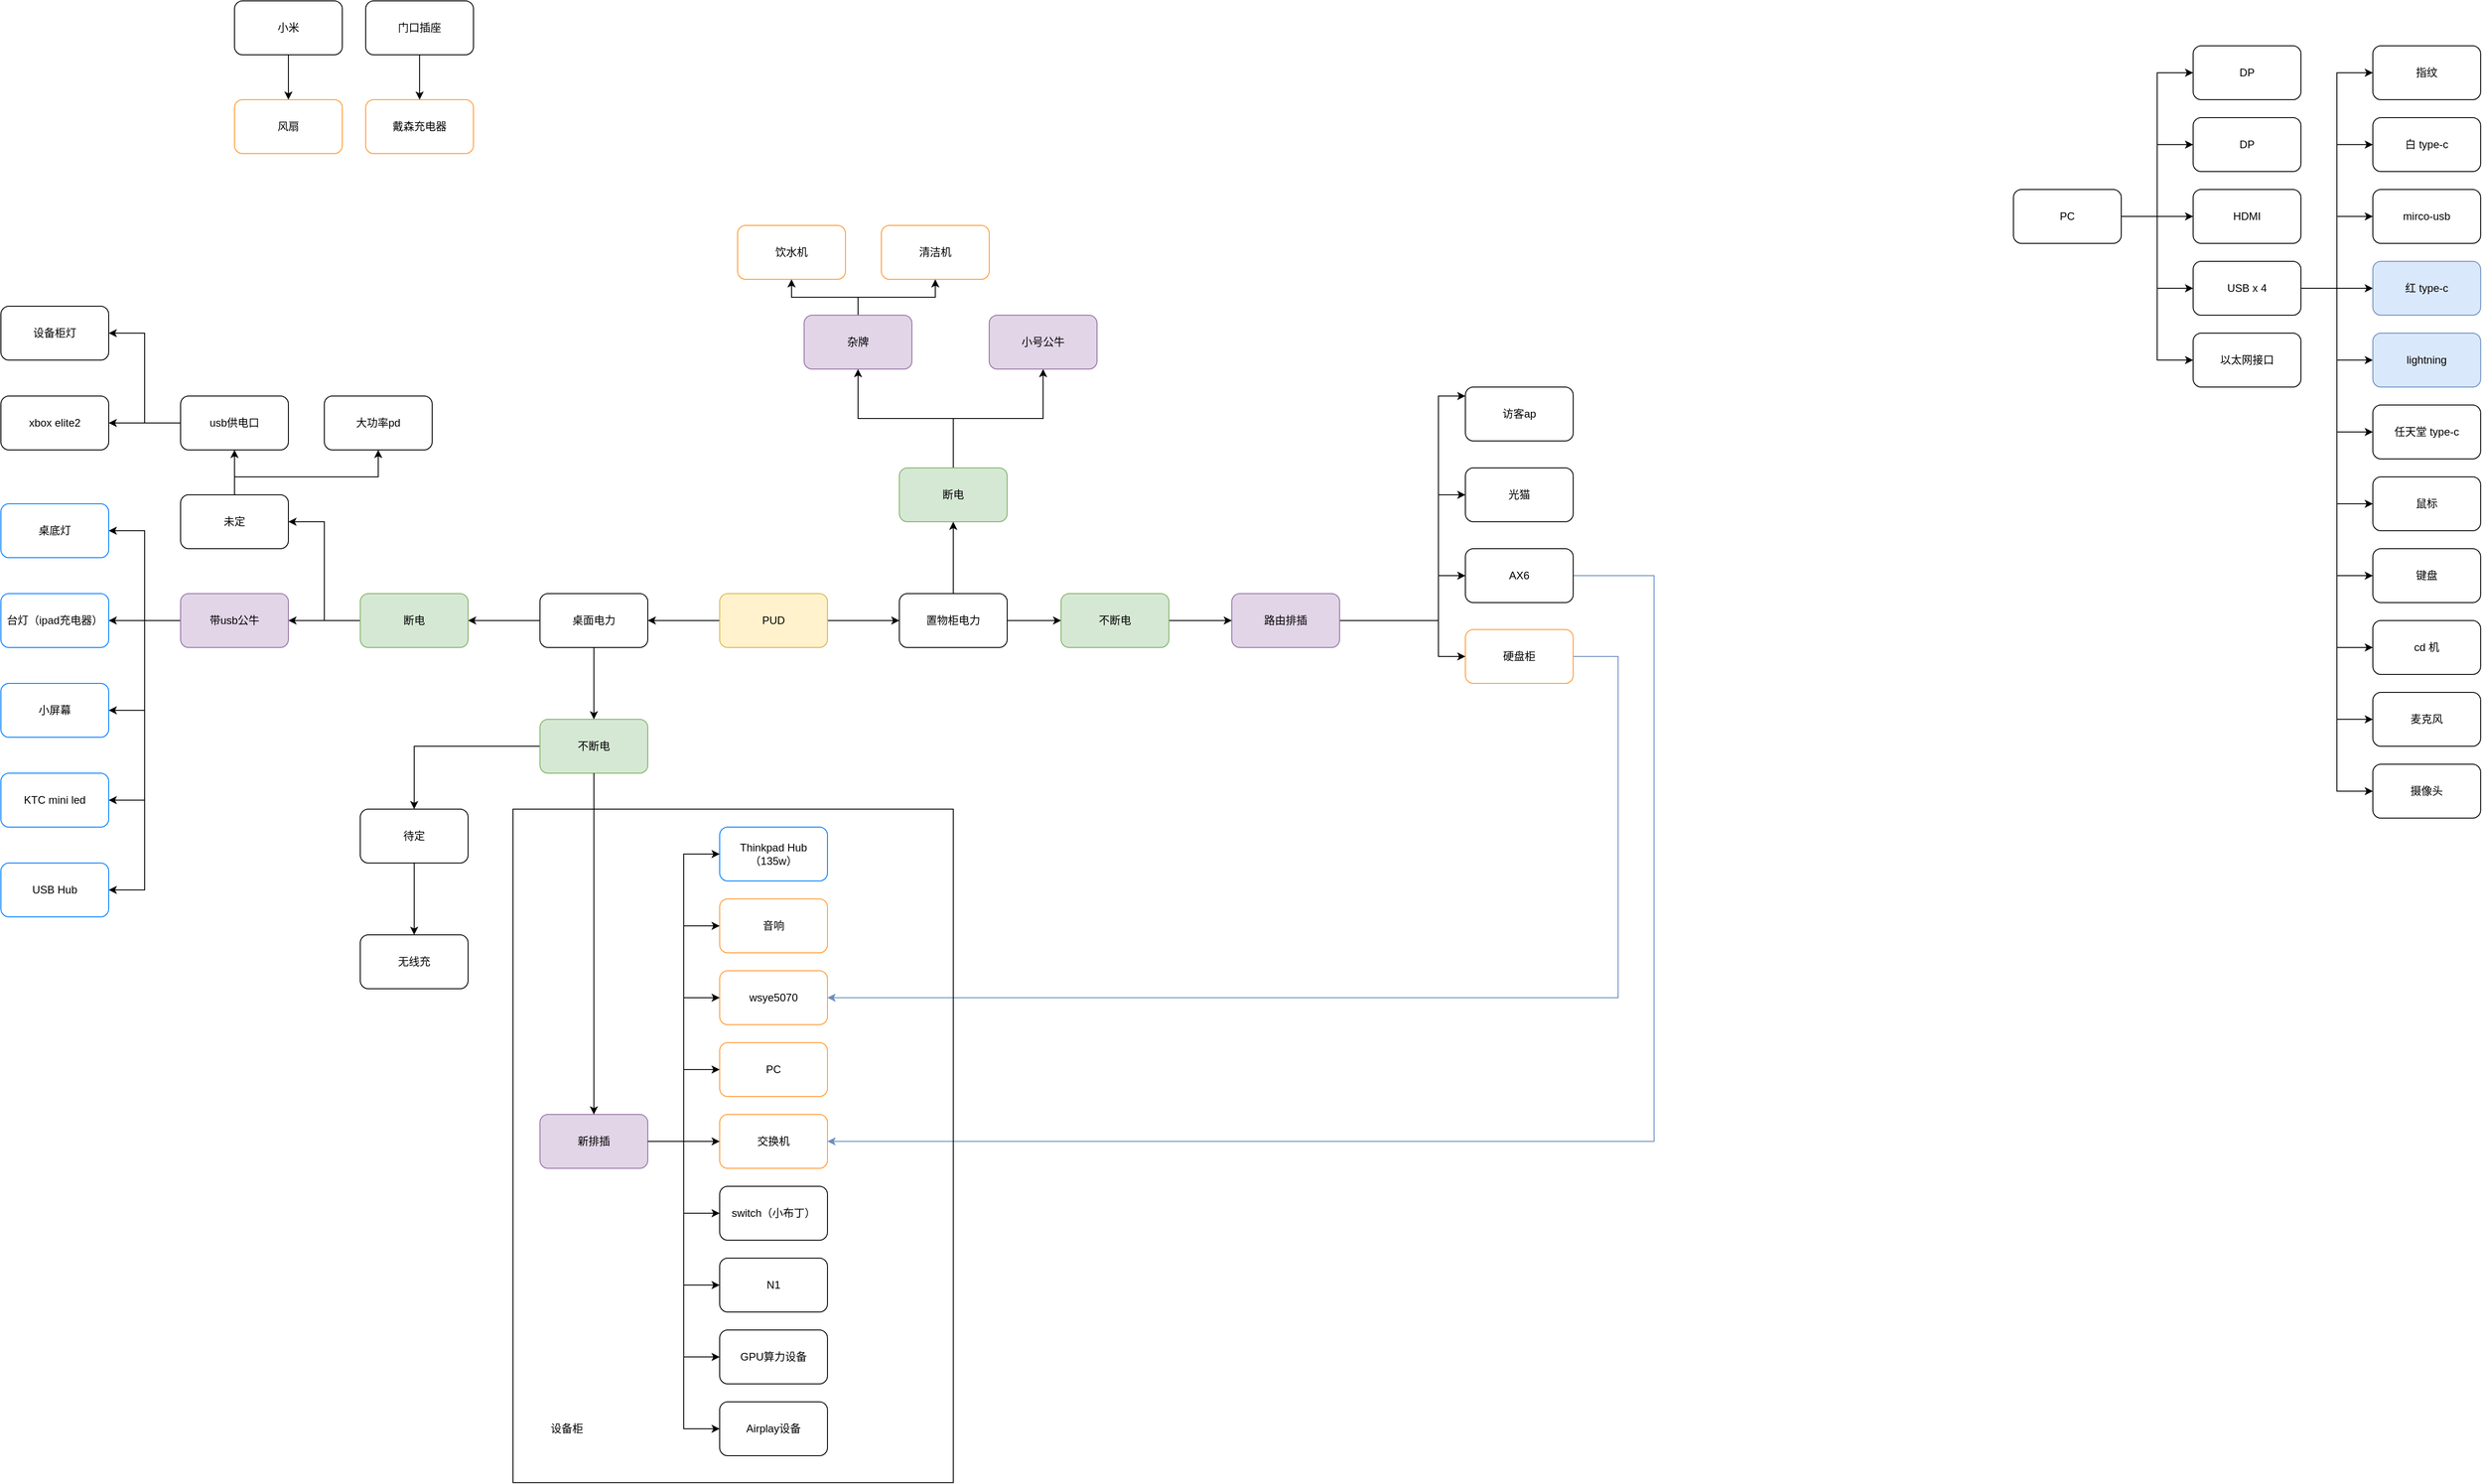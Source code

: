 <mxfile version="23.1.0" type="github">
  <diagram id="V__X8e-ZMnkZyYqIvxA_" name="第 1 页">
    <mxGraphModel dx="2723" dy="1402" grid="1" gridSize="10" guides="1" tooltips="1" connect="1" arrows="1" fold="1" page="1" pageScale="1" pageWidth="827" pageHeight="1169" math="0" shadow="0">
      <root>
        <mxCell id="0" />
        <mxCell id="1" parent="0" />
        <mxCell id="-g2-h8CjWS85-cmmGlt7-77" style="edgeStyle=orthogonalEdgeStyle;rounded=0;orthogonalLoop=1;jettySize=auto;html=1;" edge="1" parent="1" source="GsMayDk0nDa4LUjeAOZ0-1" target="GsMayDk0nDa4LUjeAOZ0-11">
          <mxGeometry relative="1" as="geometry" />
        </mxCell>
        <mxCell id="-g2-h8CjWS85-cmmGlt7-79" style="edgeStyle=orthogonalEdgeStyle;rounded=0;orthogonalLoop=1;jettySize=auto;html=1;" edge="1" parent="1" source="GsMayDk0nDa4LUjeAOZ0-1" target="yzbpx14aAJEQ57A10Xds-4">
          <mxGeometry relative="1" as="geometry" />
        </mxCell>
        <mxCell id="GsMayDk0nDa4LUjeAOZ0-1" value="断电" style="rounded=1;whiteSpace=wrap;html=1;fillColor=#d5e8d4;strokeColor=#82b366;" parent="1" vertex="1">
          <mxGeometry x="520" y="540" width="120" height="60" as="geometry" />
        </mxCell>
        <mxCell id="-g2-h8CjWS85-cmmGlt7-53" style="edgeStyle=orthogonalEdgeStyle;rounded=0;orthogonalLoop=1;jettySize=auto;html=1;" edge="1" parent="1" source="GsMayDk0nDa4LUjeAOZ0-9" target="Jr9y1pZiiyUqSEXO3oHp-5">
          <mxGeometry relative="1" as="geometry">
            <Array as="points">
              <mxPoint x="-320" y="710" />
              <mxPoint x="-320" y="610" />
            </Array>
          </mxGeometry>
        </mxCell>
        <mxCell id="-g2-h8CjWS85-cmmGlt7-54" style="edgeStyle=orthogonalEdgeStyle;rounded=0;orthogonalLoop=1;jettySize=auto;html=1;" edge="1" parent="1" source="GsMayDk0nDa4LUjeAOZ0-9" target="GsMayDk0nDa4LUjeAOZ0-53">
          <mxGeometry relative="1" as="geometry" />
        </mxCell>
        <mxCell id="-g2-h8CjWS85-cmmGlt7-56" style="edgeStyle=orthogonalEdgeStyle;rounded=0;orthogonalLoop=1;jettySize=auto;html=1;" edge="1" parent="1" source="GsMayDk0nDa4LUjeAOZ0-9" target="GsMayDk0nDa4LUjeAOZ0-15">
          <mxGeometry relative="1" as="geometry">
            <Array as="points">
              <mxPoint x="-320" y="710" />
              <mxPoint x="-320" y="810" />
            </Array>
          </mxGeometry>
        </mxCell>
        <mxCell id="-g2-h8CjWS85-cmmGlt7-57" style="edgeStyle=orthogonalEdgeStyle;rounded=0;orthogonalLoop=1;jettySize=auto;html=1;" edge="1" parent="1" source="GsMayDk0nDa4LUjeAOZ0-9" target="gy6kIXA5xTHW6ZrrGZsn-22">
          <mxGeometry relative="1" as="geometry">
            <Array as="points">
              <mxPoint x="-320" y="710" />
              <mxPoint x="-320" y="910" />
            </Array>
          </mxGeometry>
        </mxCell>
        <mxCell id="-g2-h8CjWS85-cmmGlt7-58" style="edgeStyle=orthogonalEdgeStyle;rounded=0;orthogonalLoop=1;jettySize=auto;html=1;" edge="1" parent="1" source="GsMayDk0nDa4LUjeAOZ0-9" target="GsMayDk0nDa4LUjeAOZ0-32">
          <mxGeometry relative="1" as="geometry">
            <Array as="points">
              <mxPoint x="-320" y="710" />
              <mxPoint x="-320" y="1010" />
            </Array>
          </mxGeometry>
        </mxCell>
        <mxCell id="GsMayDk0nDa4LUjeAOZ0-9" value="带usb公牛" style="whiteSpace=wrap;html=1;rounded=1;fillColor=#e1d5e7;strokeColor=#9673a6;" parent="1" vertex="1">
          <mxGeometry x="-280" y="680" width="120" height="60" as="geometry" />
        </mxCell>
        <mxCell id="-g2-h8CjWS85-cmmGlt7-81" style="edgeStyle=orthogonalEdgeStyle;rounded=0;orthogonalLoop=1;jettySize=auto;html=1;" edge="1" parent="1" source="GsMayDk0nDa4LUjeAOZ0-11" target="GsMayDk0nDa4LUjeAOZ0-20">
          <mxGeometry relative="1" as="geometry" />
        </mxCell>
        <mxCell id="-g2-h8CjWS85-cmmGlt7-82" style="edgeStyle=orthogonalEdgeStyle;rounded=0;orthogonalLoop=1;jettySize=auto;html=1;" edge="1" parent="1" source="GsMayDk0nDa4LUjeAOZ0-11" target="GsMayDk0nDa4LUjeAOZ0-49">
          <mxGeometry relative="1" as="geometry" />
        </mxCell>
        <mxCell id="GsMayDk0nDa4LUjeAOZ0-11" value="杂牌" style="whiteSpace=wrap;html=1;rounded=1;fillColor=#e1d5e7;strokeColor=#9673a6;" parent="1" vertex="1">
          <mxGeometry x="414" y="370" width="120" height="60" as="geometry" />
        </mxCell>
        <mxCell id="gy6kIXA5xTHW6ZrrGZsn-1" style="edgeStyle=orthogonalEdgeStyle;rounded=0;orthogonalLoop=1;jettySize=auto;html=1;entryX=0.5;entryY=0;entryDx=0;entryDy=0;" parent="1" source="GsMayDk0nDa4LUjeAOZ0-13" target="GsMayDk0nDa4LUjeAOZ0-45" edge="1">
          <mxGeometry relative="1" as="geometry" />
        </mxCell>
        <mxCell id="GsMayDk0nDa4LUjeAOZ0-13" value="小米" style="whiteSpace=wrap;html=1;rounded=1;" parent="1" vertex="1">
          <mxGeometry x="-220" y="20" width="120" height="60" as="geometry" />
        </mxCell>
        <mxCell id="GsMayDk0nDa4LUjeAOZ0-15" value="小屏幕" style="whiteSpace=wrap;html=1;rounded=1;strokeColor=#007FFF;" parent="1" vertex="1">
          <mxGeometry x="-480" y="780" width="120" height="60" as="geometry" />
        </mxCell>
        <mxCell id="GsMayDk0nDa4LUjeAOZ0-32" value="USB&amp;nbsp;Hub" style="whiteSpace=wrap;html=1;rounded=1;strokeColor=#007FFF;" parent="1" vertex="1">
          <mxGeometry x="-480" y="980" width="120" height="60" as="geometry" />
        </mxCell>
        <mxCell id="-g2-h8CjWS85-cmmGlt7-32" style="edgeStyle=orthogonalEdgeStyle;rounded=0;orthogonalLoop=1;jettySize=auto;html=1;fillColor=#dae8fc;strokeColor=#6c8ebf;" edge="1" parent="1" source="GsMayDk0nDa4LUjeAOZ0-37" target="saun846QMrdfV_qcI3-O-2">
          <mxGeometry relative="1" as="geometry">
            <Array as="points">
              <mxPoint x="1320" y="750" />
              <mxPoint x="1320" y="1130" />
            </Array>
          </mxGeometry>
        </mxCell>
        <mxCell id="GsMayDk0nDa4LUjeAOZ0-37" value="硬盘柜" style="whiteSpace=wrap;html=1;rounded=1;strokeColor=#FF9933;" parent="1" vertex="1">
          <mxGeometry x="1150" y="720" width="120" height="60" as="geometry" />
        </mxCell>
        <mxCell id="GsMayDk0nDa4LUjeAOZ0-45" value="风扇" style="whiteSpace=wrap;html=1;rounded=1;strokeColor=#FF9933;" parent="1" vertex="1">
          <mxGeometry x="-220" y="130" width="120" height="60" as="geometry" />
        </mxCell>
        <mxCell id="GsMayDk0nDa4LUjeAOZ0-49" value="清洁机" style="whiteSpace=wrap;html=1;rounded=1;strokeColor=#FF9933;" parent="1" vertex="1">
          <mxGeometry x="500" y="270" width="120" height="60" as="geometry" />
        </mxCell>
        <mxCell id="GsMayDk0nDa4LUjeAOZ0-51" value="戴森充电器" style="whiteSpace=wrap;html=1;rounded=1;strokeColor=#FF9933;" parent="1" vertex="1">
          <mxGeometry x="-74" y="130" width="120" height="60" as="geometry" />
        </mxCell>
        <mxCell id="GsMayDk0nDa4LUjeAOZ0-53" value="台灯（ipad充电器）" style="whiteSpace=wrap;html=1;rounded=1;strokeColor=#007FFF;" parent="1" vertex="1">
          <mxGeometry x="-480" y="680" width="120" height="60" as="geometry" />
        </mxCell>
        <mxCell id="Jr9y1pZiiyUqSEXO3oHp-11" value="" style="edgeStyle=orthogonalEdgeStyle;rounded=0;orthogonalLoop=1;jettySize=auto;html=1;fontSize=12;" parent="1" source="Jr9y1pZiiyUqSEXO3oHp-3" target="Jr9y1pZiiyUqSEXO3oHp-10" edge="1">
          <mxGeometry relative="1" as="geometry">
            <mxPoint x="1920" y="190" as="sourcePoint" />
            <Array as="points">
              <mxPoint x="1920" y="260" />
              <mxPoint x="1920" y="100" />
            </Array>
          </mxGeometry>
        </mxCell>
        <mxCell id="Jr9y1pZiiyUqSEXO3oHp-16" value="" style="edgeStyle=orthogonalEdgeStyle;rounded=0;orthogonalLoop=1;jettySize=auto;html=1;fontSize=12;" parent="1" source="Jr9y1pZiiyUqSEXO3oHp-3" target="Jr9y1pZiiyUqSEXO3oHp-15" edge="1">
          <mxGeometry relative="1" as="geometry">
            <Array as="points">
              <mxPoint x="1920" y="260" />
              <mxPoint x="1920" y="180" />
            </Array>
          </mxGeometry>
        </mxCell>
        <mxCell id="Jr9y1pZiiyUqSEXO3oHp-18" value="" style="edgeStyle=orthogonalEdgeStyle;rounded=0;orthogonalLoop=1;jettySize=auto;html=1;fontSize=12;" parent="1" source="Jr9y1pZiiyUqSEXO3oHp-3" target="Jr9y1pZiiyUqSEXO3oHp-17" edge="1">
          <mxGeometry relative="1" as="geometry">
            <Array as="points">
              <mxPoint x="1890" y="260" />
              <mxPoint x="1890" y="260" />
            </Array>
          </mxGeometry>
        </mxCell>
        <mxCell id="Jr9y1pZiiyUqSEXO3oHp-20" value="" style="edgeStyle=orthogonalEdgeStyle;rounded=0;orthogonalLoop=1;jettySize=auto;html=1;fontSize=12;" parent="1" source="Jr9y1pZiiyUqSEXO3oHp-3" target="Jr9y1pZiiyUqSEXO3oHp-19" edge="1">
          <mxGeometry relative="1" as="geometry">
            <Array as="points">
              <mxPoint x="1920" y="260" />
              <mxPoint x="1920" y="340" />
            </Array>
          </mxGeometry>
        </mxCell>
        <mxCell id="Jr9y1pZiiyUqSEXO3oHp-22" value="" style="edgeStyle=orthogonalEdgeStyle;rounded=0;orthogonalLoop=1;jettySize=auto;html=1;fontSize=12;" parent="1" source="Jr9y1pZiiyUqSEXO3oHp-3" target="Jr9y1pZiiyUqSEXO3oHp-21" edge="1">
          <mxGeometry relative="1" as="geometry">
            <Array as="points">
              <mxPoint x="1920" y="260" />
              <mxPoint x="1920" y="420" />
            </Array>
          </mxGeometry>
        </mxCell>
        <mxCell id="Jr9y1pZiiyUqSEXO3oHp-3" value="PC" style="rounded=1;whiteSpace=wrap;html=1;fontSize=12;fillColor=default;" parent="1" vertex="1">
          <mxGeometry x="1760" y="230" width="120" height="60" as="geometry" />
        </mxCell>
        <mxCell id="Jr9y1pZiiyUqSEXO3oHp-5" value="桌底灯" style="rounded=1;whiteSpace=wrap;html=1;fontSize=12;fillColor=default;strokeColor=#007FFF;" parent="1" vertex="1">
          <mxGeometry x="-480" y="580" width="120" height="60" as="geometry" />
        </mxCell>
        <mxCell id="Jr9y1pZiiyUqSEXO3oHp-10" value="DP" style="whiteSpace=wrap;html=1;rounded=1;" parent="1" vertex="1">
          <mxGeometry x="1960" y="70" width="120" height="60" as="geometry" />
        </mxCell>
        <mxCell id="Jr9y1pZiiyUqSEXO3oHp-15" value="DP" style="whiteSpace=wrap;html=1;rounded=1;" parent="1" vertex="1">
          <mxGeometry x="1960" y="150" width="120" height="60" as="geometry" />
        </mxCell>
        <mxCell id="Jr9y1pZiiyUqSEXO3oHp-17" value="HDMI" style="whiteSpace=wrap;html=1;rounded=1;" parent="1" vertex="1">
          <mxGeometry x="1960" y="230" width="120" height="60" as="geometry" />
        </mxCell>
        <mxCell id="Jr9y1pZiiyUqSEXO3oHp-24" value="" style="edgeStyle=orthogonalEdgeStyle;rounded=0;orthogonalLoop=1;jettySize=auto;html=1;fontSize=12;" parent="1" source="Jr9y1pZiiyUqSEXO3oHp-19" target="Jr9y1pZiiyUqSEXO3oHp-23" edge="1">
          <mxGeometry relative="1" as="geometry" />
        </mxCell>
        <mxCell id="Jr9y1pZiiyUqSEXO3oHp-26" value="" style="edgeStyle=orthogonalEdgeStyle;rounded=0;orthogonalLoop=1;jettySize=auto;html=1;fontSize=12;" parent="1" source="Jr9y1pZiiyUqSEXO3oHp-19" target="Jr9y1pZiiyUqSEXO3oHp-25" edge="1">
          <mxGeometry relative="1" as="geometry">
            <Array as="points">
              <mxPoint x="2120" y="340" />
              <mxPoint x="2120" y="500" />
            </Array>
          </mxGeometry>
        </mxCell>
        <mxCell id="Jr9y1pZiiyUqSEXO3oHp-28" value="" style="edgeStyle=orthogonalEdgeStyle;rounded=0;orthogonalLoop=1;jettySize=auto;html=1;fontSize=12;" parent="1" source="Jr9y1pZiiyUqSEXO3oHp-19" target="Jr9y1pZiiyUqSEXO3oHp-27" edge="1">
          <mxGeometry relative="1" as="geometry">
            <Array as="points">
              <mxPoint x="2120" y="340" />
              <mxPoint x="2120" y="260" />
            </Array>
          </mxGeometry>
        </mxCell>
        <mxCell id="Jr9y1pZiiyUqSEXO3oHp-30" value="" style="edgeStyle=orthogonalEdgeStyle;rounded=0;orthogonalLoop=1;jettySize=auto;html=1;fontSize=12;" parent="1" source="Jr9y1pZiiyUqSEXO3oHp-19" target="Jr9y1pZiiyUqSEXO3oHp-29" edge="1">
          <mxGeometry relative="1" as="geometry">
            <Array as="points">
              <mxPoint x="2120" y="340" />
              <mxPoint x="2120" y="180" />
            </Array>
          </mxGeometry>
        </mxCell>
        <mxCell id="Jr9y1pZiiyUqSEXO3oHp-32" value="" style="edgeStyle=orthogonalEdgeStyle;rounded=0;orthogonalLoop=1;jettySize=auto;html=1;fontSize=12;" parent="1" source="Jr9y1pZiiyUqSEXO3oHp-19" target="Jr9y1pZiiyUqSEXO3oHp-31" edge="1">
          <mxGeometry relative="1" as="geometry">
            <Array as="points">
              <mxPoint x="2120" y="340" />
              <mxPoint x="2120" y="100" />
            </Array>
          </mxGeometry>
        </mxCell>
        <mxCell id="Jr9y1pZiiyUqSEXO3oHp-34" value="" style="edgeStyle=orthogonalEdgeStyle;rounded=0;orthogonalLoop=1;jettySize=auto;html=1;fontSize=12;" parent="1" source="Jr9y1pZiiyUqSEXO3oHp-19" target="Jr9y1pZiiyUqSEXO3oHp-33" edge="1">
          <mxGeometry relative="1" as="geometry">
            <Array as="points">
              <mxPoint x="2120" y="340" />
              <mxPoint x="2120" y="580" />
            </Array>
          </mxGeometry>
        </mxCell>
        <mxCell id="Jr9y1pZiiyUqSEXO3oHp-36" value="" style="edgeStyle=orthogonalEdgeStyle;rounded=0;orthogonalLoop=1;jettySize=auto;html=1;fontSize=12;" parent="1" source="Jr9y1pZiiyUqSEXO3oHp-19" target="Jr9y1pZiiyUqSEXO3oHp-35" edge="1">
          <mxGeometry relative="1" as="geometry">
            <Array as="points">
              <mxPoint x="2120" y="340" />
              <mxPoint x="2120" y="660" />
            </Array>
          </mxGeometry>
        </mxCell>
        <mxCell id="Jr9y1pZiiyUqSEXO3oHp-38" value="" style="edgeStyle=orthogonalEdgeStyle;rounded=0;orthogonalLoop=1;jettySize=auto;html=1;fontSize=12;" parent="1" source="Jr9y1pZiiyUqSEXO3oHp-19" target="Jr9y1pZiiyUqSEXO3oHp-37" edge="1">
          <mxGeometry relative="1" as="geometry">
            <Array as="points">
              <mxPoint x="2120" y="340" />
              <mxPoint x="2120" y="740" />
            </Array>
          </mxGeometry>
        </mxCell>
        <mxCell id="Jr9y1pZiiyUqSEXO3oHp-40" value="" style="edgeStyle=orthogonalEdgeStyle;rounded=0;orthogonalLoop=1;jettySize=auto;html=1;fontSize=12;" parent="1" source="Jr9y1pZiiyUqSEXO3oHp-19" target="Jr9y1pZiiyUqSEXO3oHp-39" edge="1">
          <mxGeometry relative="1" as="geometry">
            <Array as="points">
              <mxPoint x="2120" y="340" />
              <mxPoint x="2120" y="820" />
            </Array>
          </mxGeometry>
        </mxCell>
        <mxCell id="Jr9y1pZiiyUqSEXO3oHp-42" value="" style="edgeStyle=orthogonalEdgeStyle;rounded=0;orthogonalLoop=1;jettySize=auto;html=1;fontSize=12;" parent="1" source="Jr9y1pZiiyUqSEXO3oHp-19" target="Jr9y1pZiiyUqSEXO3oHp-41" edge="1">
          <mxGeometry relative="1" as="geometry">
            <Array as="points">
              <mxPoint x="2120" y="340" />
              <mxPoint x="2120" y="900" />
            </Array>
          </mxGeometry>
        </mxCell>
        <mxCell id="Jr9y1pZiiyUqSEXO3oHp-44" value="" style="edgeStyle=orthogonalEdgeStyle;rounded=0;orthogonalLoop=1;jettySize=auto;html=1;fontSize=12;" parent="1" source="Jr9y1pZiiyUqSEXO3oHp-19" target="Jr9y1pZiiyUqSEXO3oHp-43" edge="1">
          <mxGeometry relative="1" as="geometry">
            <Array as="points">
              <mxPoint x="2120" y="340" />
              <mxPoint x="2120" y="420" />
            </Array>
          </mxGeometry>
        </mxCell>
        <mxCell id="Jr9y1pZiiyUqSEXO3oHp-19" value="USB&amp;nbsp;x 4" style="whiteSpace=wrap;html=1;rounded=1;" parent="1" vertex="1">
          <mxGeometry x="1960" y="310" width="120" height="60" as="geometry" />
        </mxCell>
        <mxCell id="Jr9y1pZiiyUqSEXO3oHp-21" value="以太网接口" style="whiteSpace=wrap;html=1;rounded=1;" parent="1" vertex="1">
          <mxGeometry x="1960" y="390" width="120" height="60" as="geometry" />
        </mxCell>
        <mxCell id="Jr9y1pZiiyUqSEXO3oHp-23" value="红&amp;nbsp;type-c" style="whiteSpace=wrap;html=1;rounded=1;fillColor=#dae8fc;strokeColor=#6c8ebf;" parent="1" vertex="1">
          <mxGeometry x="2160" y="310" width="120" height="60" as="geometry" />
        </mxCell>
        <mxCell id="Jr9y1pZiiyUqSEXO3oHp-25" value="任天堂&amp;nbsp;type-c" style="whiteSpace=wrap;html=1;rounded=1;" parent="1" vertex="1">
          <mxGeometry x="2160" y="470" width="120" height="60" as="geometry" />
        </mxCell>
        <mxCell id="Jr9y1pZiiyUqSEXO3oHp-27" value="mirco-usb" style="whiteSpace=wrap;html=1;rounded=1;" parent="1" vertex="1">
          <mxGeometry x="2160" y="230" width="120" height="60" as="geometry" />
        </mxCell>
        <mxCell id="Jr9y1pZiiyUqSEXO3oHp-29" value="白&amp;nbsp;type-c" style="whiteSpace=wrap;html=1;rounded=1;" parent="1" vertex="1">
          <mxGeometry x="2160" y="150" width="120" height="60" as="geometry" />
        </mxCell>
        <mxCell id="Jr9y1pZiiyUqSEXO3oHp-31" value="指纹" style="whiteSpace=wrap;html=1;rounded=1;" parent="1" vertex="1">
          <mxGeometry x="2160" y="70" width="120" height="60" as="geometry" />
        </mxCell>
        <mxCell id="Jr9y1pZiiyUqSEXO3oHp-33" value="鼠标" style="whiteSpace=wrap;html=1;rounded=1;" parent="1" vertex="1">
          <mxGeometry x="2160" y="550" width="120" height="60" as="geometry" />
        </mxCell>
        <mxCell id="Jr9y1pZiiyUqSEXO3oHp-35" value="键盘" style="whiteSpace=wrap;html=1;rounded=1;" parent="1" vertex="1">
          <mxGeometry x="2160" y="630" width="120" height="60" as="geometry" />
        </mxCell>
        <mxCell id="Jr9y1pZiiyUqSEXO3oHp-37" value="cd&amp;nbsp;机" style="whiteSpace=wrap;html=1;rounded=1;" parent="1" vertex="1">
          <mxGeometry x="2160" y="710" width="120" height="60" as="geometry" />
        </mxCell>
        <mxCell id="Jr9y1pZiiyUqSEXO3oHp-39" value="麦克风" style="whiteSpace=wrap;html=1;rounded=1;" parent="1" vertex="1">
          <mxGeometry x="2160" y="790" width="120" height="60" as="geometry" />
        </mxCell>
        <mxCell id="Jr9y1pZiiyUqSEXO3oHp-41" value="摄像头" style="whiteSpace=wrap;html=1;rounded=1;" parent="1" vertex="1">
          <mxGeometry x="2160" y="870" width="120" height="60" as="geometry" />
        </mxCell>
        <mxCell id="Jr9y1pZiiyUqSEXO3oHp-43" value="lightning" style="whiteSpace=wrap;html=1;rounded=1;fillColor=#dae8fc;strokeColor=#6c8ebf;" parent="1" vertex="1">
          <mxGeometry x="2160" y="390" width="120" height="60" as="geometry" />
        </mxCell>
        <mxCell id="TKggMtITH45zLLJgQyqD-2" value="大功率pd" style="rounded=1;whiteSpace=wrap;html=1;" parent="1" vertex="1">
          <mxGeometry x="-120" y="460" width="120" height="60" as="geometry" />
        </mxCell>
        <mxCell id="-g2-h8CjWS85-cmmGlt7-2" value="" style="edgeStyle=orthogonalEdgeStyle;rounded=0;orthogonalLoop=1;jettySize=auto;html=1;" edge="1" parent="1" source="yzbpx14aAJEQ57A10Xds-1" target="-g2-h8CjWS85-cmmGlt7-1">
          <mxGeometry relative="1" as="geometry" />
        </mxCell>
        <mxCell id="-g2-h8CjWS85-cmmGlt7-6" value="" style="edgeStyle=orthogonalEdgeStyle;rounded=0;orthogonalLoop=1;jettySize=auto;html=1;" edge="1" parent="1" source="yzbpx14aAJEQ57A10Xds-1" target="-g2-h8CjWS85-cmmGlt7-5">
          <mxGeometry relative="1" as="geometry" />
        </mxCell>
        <mxCell id="yzbpx14aAJEQ57A10Xds-1" value="PUD" style="rounded=1;whiteSpace=wrap;html=1;fillColor=#fff2cc;strokeColor=#d6b656;" parent="1" vertex="1">
          <mxGeometry x="320" y="680" width="120" height="60" as="geometry" />
        </mxCell>
        <mxCell id="yzbpx14aAJEQ57A10Xds-4" value="&lt;span&gt;小号公牛&lt;/span&gt;" style="rounded=1;whiteSpace=wrap;html=1;fillColor=#e1d5e7;strokeColor=#9673a6;" parent="1" vertex="1">
          <mxGeometry x="620" y="370" width="120" height="60" as="geometry" />
        </mxCell>
        <mxCell id="-g2-h8CjWS85-cmmGlt7-38" style="edgeStyle=orthogonalEdgeStyle;rounded=0;orthogonalLoop=1;jettySize=auto;html=1;" edge="1" parent="1" source="yzbpx14aAJEQ57A10Xds-5" target="gy6kIXA5xTHW6ZrrGZsn-6">
          <mxGeometry relative="1" as="geometry">
            <Array as="points">
              <mxPoint x="1120" y="710" />
              <mxPoint x="1120" y="660" />
            </Array>
          </mxGeometry>
        </mxCell>
        <mxCell id="-g2-h8CjWS85-cmmGlt7-40" style="edgeStyle=orthogonalEdgeStyle;rounded=0;orthogonalLoop=1;jettySize=auto;html=1;" edge="1" parent="1" source="yzbpx14aAJEQ57A10Xds-5" target="gy6kIXA5xTHW6ZrrGZsn-8">
          <mxGeometry relative="1" as="geometry">
            <Array as="points">
              <mxPoint x="1120" y="710" />
              <mxPoint x="1120" y="570" />
            </Array>
          </mxGeometry>
        </mxCell>
        <mxCell id="-g2-h8CjWS85-cmmGlt7-41" style="edgeStyle=orthogonalEdgeStyle;rounded=0;orthogonalLoop=1;jettySize=auto;html=1;" edge="1" parent="1" source="yzbpx14aAJEQ57A10Xds-5" target="GsMayDk0nDa4LUjeAOZ0-37">
          <mxGeometry relative="1" as="geometry">
            <Array as="points">
              <mxPoint x="1120" y="710" />
              <mxPoint x="1120" y="750" />
            </Array>
          </mxGeometry>
        </mxCell>
        <mxCell id="-g2-h8CjWS85-cmmGlt7-70" value="" style="edgeStyle=orthogonalEdgeStyle;rounded=0;orthogonalLoop=1;jettySize=auto;html=1;" edge="1" parent="1" source="yzbpx14aAJEQ57A10Xds-5" target="-g2-h8CjWS85-cmmGlt7-69">
          <mxGeometry relative="1" as="geometry">
            <Array as="points">
              <mxPoint x="1120" y="710" />
              <mxPoint x="1120" y="460" />
            </Array>
          </mxGeometry>
        </mxCell>
        <mxCell id="yzbpx14aAJEQ57A10Xds-5" value="路由排插" style="rounded=1;whiteSpace=wrap;html=1;fillColor=#e1d5e7;strokeColor=#9673a6;" parent="1" vertex="1">
          <mxGeometry x="890" y="680" width="120" height="60" as="geometry" />
        </mxCell>
        <mxCell id="-g2-h8CjWS85-cmmGlt7-42" style="edgeStyle=orthogonalEdgeStyle;rounded=0;orthogonalLoop=1;jettySize=auto;html=1;fillColor=#dae8fc;strokeColor=#6c8ebf;" edge="1" parent="1" source="gy6kIXA5xTHW6ZrrGZsn-6" target="GsMayDk0nDa4LUjeAOZ0-39">
          <mxGeometry relative="1" as="geometry">
            <Array as="points">
              <mxPoint x="1360" y="660" />
              <mxPoint x="1360" y="1290" />
            </Array>
          </mxGeometry>
        </mxCell>
        <mxCell id="gy6kIXA5xTHW6ZrrGZsn-6" value="AX6" style="rounded=1;whiteSpace=wrap;html=1;" parent="1" vertex="1">
          <mxGeometry x="1150" y="630" width="120" height="60" as="geometry" />
        </mxCell>
        <mxCell id="gy6kIXA5xTHW6ZrrGZsn-8" value="光猫" style="rounded=1;whiteSpace=wrap;html=1;" parent="1" vertex="1">
          <mxGeometry x="1150" y="540" width="120" height="60" as="geometry" />
        </mxCell>
        <mxCell id="gy6kIXA5xTHW6ZrrGZsn-13" value="xbox elite2" style="whiteSpace=wrap;html=1;rounded=1;" parent="1" vertex="1">
          <mxGeometry x="-480" y="460" width="120" height="60" as="geometry" />
        </mxCell>
        <mxCell id="-g2-h8CjWS85-cmmGlt7-74" value="" style="edgeStyle=orthogonalEdgeStyle;rounded=0;orthogonalLoop=1;jettySize=auto;html=1;" edge="1" parent="1" source="gy6kIXA5xTHW6ZrrGZsn-15" target="-g2-h8CjWS85-cmmGlt7-73">
          <mxGeometry relative="1" as="geometry" />
        </mxCell>
        <mxCell id="gy6kIXA5xTHW6ZrrGZsn-15" value="待定" style="whiteSpace=wrap;html=1;rounded=1;" parent="1" vertex="1">
          <mxGeometry x="-80" y="920" width="120" height="60" as="geometry" />
        </mxCell>
        <mxCell id="gy6kIXA5xTHW6ZrrGZsn-22" value="KTC mini led" style="whiteSpace=wrap;html=1;rounded=1;strokeColor=#007FFF;" parent="1" vertex="1">
          <mxGeometry x="-480" y="880" width="120" height="60" as="geometry" />
        </mxCell>
        <mxCell id="GsMayDk0nDa4LUjeAOZ0-20" value="饮水机" style="whiteSpace=wrap;html=1;rounded=1;strokeColor=#FF9933;" parent="1" vertex="1">
          <mxGeometry x="340" y="270" width="120" height="60" as="geometry" />
        </mxCell>
        <mxCell id="XV4ISKZ8womVnDUNWxVR-2" style="edgeStyle=orthogonalEdgeStyle;rounded=0;orthogonalLoop=1;jettySize=auto;html=1;" parent="1" source="XV4ISKZ8womVnDUNWxVR-1" target="GsMayDk0nDa4LUjeAOZ0-51" edge="1">
          <mxGeometry relative="1" as="geometry" />
        </mxCell>
        <mxCell id="XV4ISKZ8womVnDUNWxVR-1" value="门口插座" style="rounded=1;whiteSpace=wrap;html=1;" parent="1" vertex="1">
          <mxGeometry x="-74" y="20" width="120" height="60" as="geometry" />
        </mxCell>
        <mxCell id="-g2-h8CjWS85-cmmGlt7-34" style="edgeStyle=orthogonalEdgeStyle;rounded=0;orthogonalLoop=1;jettySize=auto;html=1;" edge="1" parent="1" source="-g2-h8CjWS85-cmmGlt7-1" target="GsMayDk0nDa4LUjeAOZ0-2">
          <mxGeometry relative="1" as="geometry" />
        </mxCell>
        <mxCell id="-g2-h8CjWS85-cmmGlt7-51" value="" style="edgeStyle=orthogonalEdgeStyle;rounded=0;orthogonalLoop=1;jettySize=auto;html=1;" edge="1" parent="1" source="-g2-h8CjWS85-cmmGlt7-1" target="-g2-h8CjWS85-cmmGlt7-50">
          <mxGeometry relative="1" as="geometry" />
        </mxCell>
        <mxCell id="-g2-h8CjWS85-cmmGlt7-1" value="桌面电力" style="whiteSpace=wrap;html=1;rounded=1;" vertex="1" parent="1">
          <mxGeometry x="120" y="680" width="120" height="60" as="geometry" />
        </mxCell>
        <mxCell id="-g2-h8CjWS85-cmmGlt7-36" value="" style="edgeStyle=orthogonalEdgeStyle;rounded=0;orthogonalLoop=1;jettySize=auto;html=1;" edge="1" parent="1" source="-g2-h8CjWS85-cmmGlt7-5" target="-g2-h8CjWS85-cmmGlt7-35">
          <mxGeometry relative="1" as="geometry" />
        </mxCell>
        <mxCell id="-g2-h8CjWS85-cmmGlt7-43" style="edgeStyle=orthogonalEdgeStyle;rounded=0;orthogonalLoop=1;jettySize=auto;html=1;" edge="1" parent="1" source="-g2-h8CjWS85-cmmGlt7-5" target="GsMayDk0nDa4LUjeAOZ0-1">
          <mxGeometry relative="1" as="geometry">
            <Array as="points">
              <mxPoint x="580" y="630" />
              <mxPoint x="580" y="630" />
            </Array>
          </mxGeometry>
        </mxCell>
        <mxCell id="-g2-h8CjWS85-cmmGlt7-5" value="置物柜电力" style="whiteSpace=wrap;html=1;rounded=1;" vertex="1" parent="1">
          <mxGeometry x="520" y="680" width="120" height="60" as="geometry" />
        </mxCell>
        <mxCell id="-g2-h8CjWS85-cmmGlt7-31" value="" style="group" vertex="1" connectable="0" parent="1">
          <mxGeometry x="90" y="920" width="490" height="750" as="geometry" />
        </mxCell>
        <mxCell id="-g2-h8CjWS85-cmmGlt7-9" value="" style="rounded=0;whiteSpace=wrap;html=1;fillColor=none;comic=0;enumerate=0;container=0;" vertex="1" parent="-g2-h8CjWS85-cmmGlt7-31">
          <mxGeometry width="490" height="750" as="geometry" />
        </mxCell>
        <mxCell id="GsMayDk0nDa4LUjeAOZ0-5" value="新排插" style="whiteSpace=wrap;html=1;rounded=1;fillColor=#e1d5e7;strokeColor=#9673a6;comic=0;enumerate=0;" parent="-g2-h8CjWS85-cmmGlt7-31" vertex="1">
          <mxGeometry x="30" y="340" width="120" height="60" as="geometry" />
        </mxCell>
        <mxCell id="GsMayDk0nDa4LUjeAOZ0-30" value="PC" style="whiteSpace=wrap;html=1;rounded=1;strokeColor=#FF9933;comic=0;enumerate=0;" parent="-g2-h8CjWS85-cmmGlt7-31" vertex="1">
          <mxGeometry x="230" y="260" width="120" height="60" as="geometry" />
        </mxCell>
        <mxCell id="GsMayDk0nDa4LUjeAOZ0-31" value="" style="edgeStyle=orthogonalEdgeStyle;rounded=0;orthogonalLoop=1;jettySize=auto;html=1;entryX=0;entryY=0.5;entryDx=0;entryDy=0;comic=0;enumerate=0;" parent="-g2-h8CjWS85-cmmGlt7-31" source="GsMayDk0nDa4LUjeAOZ0-5" target="GsMayDk0nDa4LUjeAOZ0-30" edge="1">
          <mxGeometry relative="1" as="geometry">
            <Array as="points">
              <mxPoint x="190" y="370" />
              <mxPoint x="190" y="290" />
            </Array>
          </mxGeometry>
        </mxCell>
        <mxCell id="GsMayDk0nDa4LUjeAOZ0-39" value="交换机" style="whiteSpace=wrap;html=1;rounded=1;strokeColor=#FF9933;comic=0;enumerate=0;" parent="-g2-h8CjWS85-cmmGlt7-31" vertex="1">
          <mxGeometry x="230" y="340" width="120" height="60" as="geometry" />
        </mxCell>
        <mxCell id="gy6kIXA5xTHW6ZrrGZsn-4" style="edgeStyle=orthogonalEdgeStyle;rounded=0;orthogonalLoop=1;jettySize=auto;html=1;entryX=0;entryY=0.5;entryDx=0;entryDy=0;comic=0;enumerate=0;" parent="-g2-h8CjWS85-cmmGlt7-31" source="GsMayDk0nDa4LUjeAOZ0-5" target="GsMayDk0nDa4LUjeAOZ0-39" edge="1">
          <mxGeometry relative="1" as="geometry">
            <Array as="points">
              <mxPoint x="200" y="370" />
              <mxPoint x="200" y="370" />
            </Array>
          </mxGeometry>
        </mxCell>
        <mxCell id="GsMayDk0nDa4LUjeAOZ0-41" value="Thinkpad Hub&lt;br&gt;（135w）" style="whiteSpace=wrap;html=1;rounded=1;strokeColor=#007FFF;comic=0;enumerate=0;" parent="-g2-h8CjWS85-cmmGlt7-31" vertex="1">
          <mxGeometry x="230" y="20" width="120" height="60" as="geometry" />
        </mxCell>
        <mxCell id="saun846QMrdfV_qcI3-O-4" style="edgeStyle=orthogonalEdgeStyle;rounded=0;orthogonalLoop=1;jettySize=auto;html=1;comic=0;enumerate=0;" parent="-g2-h8CjWS85-cmmGlt7-31" source="GsMayDk0nDa4LUjeAOZ0-5" target="GsMayDk0nDa4LUjeAOZ0-41" edge="1">
          <mxGeometry relative="1" as="geometry">
            <Array as="points">
              <mxPoint x="190" y="370" />
              <mxPoint x="190" y="50" />
            </Array>
          </mxGeometry>
        </mxCell>
        <mxCell id="gy6kIXA5xTHW6ZrrGZsn-11" value="switch（小布丁）" style="rounded=1;whiteSpace=wrap;html=1;comic=0;enumerate=0;" parent="-g2-h8CjWS85-cmmGlt7-31" vertex="1">
          <mxGeometry x="230" y="420" width="120" height="60" as="geometry" />
        </mxCell>
        <mxCell id="-g2-h8CjWS85-cmmGlt7-13" style="edgeStyle=orthogonalEdgeStyle;rounded=0;orthogonalLoop=1;jettySize=auto;html=1;" edge="1" parent="-g2-h8CjWS85-cmmGlt7-31" source="GsMayDk0nDa4LUjeAOZ0-5" target="gy6kIXA5xTHW6ZrrGZsn-11">
          <mxGeometry relative="1" as="geometry">
            <Array as="points">
              <mxPoint x="190" y="370" />
              <mxPoint x="190" y="450" />
            </Array>
          </mxGeometry>
        </mxCell>
        <mxCell id="saun846QMrdfV_qcI3-O-2" value="wsye5070" style="whiteSpace=wrap;html=1;rounded=1;strokeColor=#FF9933;comic=0;enumerate=0;" parent="-g2-h8CjWS85-cmmGlt7-31" vertex="1">
          <mxGeometry x="230" y="180" width="120" height="60" as="geometry" />
        </mxCell>
        <mxCell id="saun846QMrdfV_qcI3-O-3" style="edgeStyle=orthogonalEdgeStyle;rounded=0;orthogonalLoop=1;jettySize=auto;html=1;entryX=0;entryY=0.5;entryDx=0;entryDy=0;comic=0;enumerate=0;" parent="-g2-h8CjWS85-cmmGlt7-31" source="GsMayDk0nDa4LUjeAOZ0-5" target="saun846QMrdfV_qcI3-O-2" edge="1">
          <mxGeometry relative="1" as="geometry" />
        </mxCell>
        <mxCell id="saun846QMrdfV_qcI3-O-5" value="音响" style="whiteSpace=wrap;html=1;rounded=1;strokeColor=#FF9933;comic=0;enumerate=0;" parent="-g2-h8CjWS85-cmmGlt7-31" vertex="1">
          <mxGeometry x="230" y="100" width="120" height="60" as="geometry" />
        </mxCell>
        <mxCell id="saun846QMrdfV_qcI3-O-6" style="edgeStyle=orthogonalEdgeStyle;rounded=0;orthogonalLoop=1;jettySize=auto;html=1;entryX=0;entryY=0.5;entryDx=0;entryDy=0;comic=0;enumerate=0;" parent="-g2-h8CjWS85-cmmGlt7-31" source="GsMayDk0nDa4LUjeAOZ0-5" target="saun846QMrdfV_qcI3-O-5" edge="1">
          <mxGeometry relative="1" as="geometry" />
        </mxCell>
        <mxCell id="-g2-h8CjWS85-cmmGlt7-10" value="设备柜" style="text;html=1;strokeColor=none;fillColor=none;align=center;verticalAlign=middle;whiteSpace=wrap;rounded=0;comic=0;enumerate=0;" vertex="1" parent="-g2-h8CjWS85-cmmGlt7-31">
          <mxGeometry x="30" y="675" width="60" height="30" as="geometry" />
        </mxCell>
        <mxCell id="-g2-h8CjWS85-cmmGlt7-23" value="N1" style="rounded=1;whiteSpace=wrap;html=1;comic=0;enumerate=0;" vertex="1" parent="-g2-h8CjWS85-cmmGlt7-31">
          <mxGeometry x="230" y="500" width="120" height="60" as="geometry" />
        </mxCell>
        <mxCell id="-g2-h8CjWS85-cmmGlt7-25" value="GPU算力设备" style="rounded=1;whiteSpace=wrap;html=1;comic=0;enumerate=0;" vertex="1" parent="-g2-h8CjWS85-cmmGlt7-31">
          <mxGeometry x="230" y="580" width="120" height="60" as="geometry" />
        </mxCell>
        <mxCell id="-g2-h8CjWS85-cmmGlt7-26" value="Airplay设备" style="rounded=1;whiteSpace=wrap;html=1;comic=0;enumerate=0;" vertex="1" parent="-g2-h8CjWS85-cmmGlt7-31">
          <mxGeometry x="230" y="660" width="120" height="60" as="geometry" />
        </mxCell>
        <mxCell id="-g2-h8CjWS85-cmmGlt7-24" style="edgeStyle=orthogonalEdgeStyle;rounded=0;orthogonalLoop=1;jettySize=auto;html=1;" edge="1" parent="-g2-h8CjWS85-cmmGlt7-31" source="GsMayDk0nDa4LUjeAOZ0-5" target="-g2-h8CjWS85-cmmGlt7-23">
          <mxGeometry relative="1" as="geometry">
            <Array as="points">
              <mxPoint x="190" y="370" />
              <mxPoint x="190" y="530" />
            </Array>
          </mxGeometry>
        </mxCell>
        <mxCell id="-g2-h8CjWS85-cmmGlt7-30" style="edgeStyle=orthogonalEdgeStyle;rounded=0;orthogonalLoop=1;jettySize=auto;html=1;exitX=0.5;exitY=1;exitDx=0;exitDy=0;" edge="1" parent="-g2-h8CjWS85-cmmGlt7-31" source="-g2-h8CjWS85-cmmGlt7-10" target="-g2-h8CjWS85-cmmGlt7-10">
          <mxGeometry relative="1" as="geometry" />
        </mxCell>
        <mxCell id="-g2-h8CjWS85-cmmGlt7-27" style="edgeStyle=orthogonalEdgeStyle;rounded=0;orthogonalLoop=1;jettySize=auto;html=1;" edge="1" parent="-g2-h8CjWS85-cmmGlt7-31" source="GsMayDk0nDa4LUjeAOZ0-5" target="-g2-h8CjWS85-cmmGlt7-25">
          <mxGeometry relative="1" as="geometry">
            <Array as="points">
              <mxPoint x="190" y="370" />
              <mxPoint x="190" y="610" />
            </Array>
          </mxGeometry>
        </mxCell>
        <mxCell id="-g2-h8CjWS85-cmmGlt7-28" style="edgeStyle=orthogonalEdgeStyle;rounded=0;orthogonalLoop=1;jettySize=auto;html=1;" edge="1" parent="-g2-h8CjWS85-cmmGlt7-31" source="GsMayDk0nDa4LUjeAOZ0-5" target="-g2-h8CjWS85-cmmGlt7-26">
          <mxGeometry relative="1" as="geometry">
            <Array as="points">
              <mxPoint x="190" y="370" />
              <mxPoint x="190" y="690" />
            </Array>
          </mxGeometry>
        </mxCell>
        <mxCell id="-g2-h8CjWS85-cmmGlt7-72" style="edgeStyle=orthogonalEdgeStyle;rounded=0;orthogonalLoop=1;jettySize=auto;html=1;" edge="1" parent="1" source="GsMayDk0nDa4LUjeAOZ0-2" target="gy6kIXA5xTHW6ZrrGZsn-15">
          <mxGeometry relative="1" as="geometry" />
        </mxCell>
        <mxCell id="GsMayDk0nDa4LUjeAOZ0-2" value="不断电" style="rounded=1;whiteSpace=wrap;html=1;comic=0;enumerate=0;fillColor=#d5e8d4;strokeColor=#82b366;" parent="1" vertex="1">
          <mxGeometry x="120" y="820" width="120" height="60" as="geometry" />
        </mxCell>
        <mxCell id="GsMayDk0nDa4LUjeAOZ0-6" value="" style="edgeStyle=orthogonalEdgeStyle;rounded=0;orthogonalLoop=1;jettySize=auto;html=1;comic=0;enumerate=0;" parent="1" source="GsMayDk0nDa4LUjeAOZ0-2" target="GsMayDk0nDa4LUjeAOZ0-5" edge="1">
          <mxGeometry relative="1" as="geometry" />
        </mxCell>
        <mxCell id="-g2-h8CjWS85-cmmGlt7-37" style="edgeStyle=orthogonalEdgeStyle;rounded=0;orthogonalLoop=1;jettySize=auto;html=1;" edge="1" parent="1" source="-g2-h8CjWS85-cmmGlt7-35" target="yzbpx14aAJEQ57A10Xds-5">
          <mxGeometry relative="1" as="geometry" />
        </mxCell>
        <mxCell id="-g2-h8CjWS85-cmmGlt7-35" value="不断电" style="whiteSpace=wrap;html=1;rounded=1;fillColor=#d5e8d4;strokeColor=#82b366;" vertex="1" parent="1">
          <mxGeometry x="700" y="680" width="120" height="60" as="geometry" />
        </mxCell>
        <mxCell id="-g2-h8CjWS85-cmmGlt7-52" style="edgeStyle=orthogonalEdgeStyle;rounded=0;orthogonalLoop=1;jettySize=auto;html=1;" edge="1" parent="1" source="-g2-h8CjWS85-cmmGlt7-50" target="GsMayDk0nDa4LUjeAOZ0-9">
          <mxGeometry relative="1" as="geometry" />
        </mxCell>
        <mxCell id="-g2-h8CjWS85-cmmGlt7-60" value="" style="edgeStyle=orthogonalEdgeStyle;rounded=0;orthogonalLoop=1;jettySize=auto;html=1;" edge="1" parent="1" source="-g2-h8CjWS85-cmmGlt7-50" target="-g2-h8CjWS85-cmmGlt7-59">
          <mxGeometry relative="1" as="geometry">
            <Array as="points">
              <mxPoint x="-120" y="710" />
              <mxPoint x="-120" y="600" />
            </Array>
          </mxGeometry>
        </mxCell>
        <mxCell id="-g2-h8CjWS85-cmmGlt7-50" value="断电" style="whiteSpace=wrap;html=1;rounded=1;fillColor=#d5e8d4;strokeColor=#82b366;" vertex="1" parent="1">
          <mxGeometry x="-80" y="680" width="120" height="60" as="geometry" />
        </mxCell>
        <mxCell id="-g2-h8CjWS85-cmmGlt7-63" value="" style="edgeStyle=orthogonalEdgeStyle;rounded=0;orthogonalLoop=1;jettySize=auto;html=1;" edge="1" parent="1" source="-g2-h8CjWS85-cmmGlt7-59" target="-g2-h8CjWS85-cmmGlt7-62">
          <mxGeometry relative="1" as="geometry" />
        </mxCell>
        <mxCell id="-g2-h8CjWS85-cmmGlt7-71" style="edgeStyle=orthogonalEdgeStyle;rounded=0;orthogonalLoop=1;jettySize=auto;html=1;" edge="1" parent="1" source="-g2-h8CjWS85-cmmGlt7-59" target="TKggMtITH45zLLJgQyqD-2">
          <mxGeometry relative="1" as="geometry">
            <Array as="points">
              <mxPoint x="-220" y="550" />
              <mxPoint x="-60" y="550" />
            </Array>
          </mxGeometry>
        </mxCell>
        <mxCell id="-g2-h8CjWS85-cmmGlt7-59" value="未定" style="whiteSpace=wrap;html=1;rounded=1;" vertex="1" parent="1">
          <mxGeometry x="-280" y="570" width="120" height="60" as="geometry" />
        </mxCell>
        <mxCell id="-g2-h8CjWS85-cmmGlt7-65" value="" style="edgeStyle=orthogonalEdgeStyle;rounded=0;orthogonalLoop=1;jettySize=auto;html=1;" edge="1" parent="1" source="-g2-h8CjWS85-cmmGlt7-62" target="-g2-h8CjWS85-cmmGlt7-64">
          <mxGeometry relative="1" as="geometry">
            <Array as="points">
              <mxPoint x="-320" y="490" />
              <mxPoint x="-320" y="390" />
            </Array>
          </mxGeometry>
        </mxCell>
        <mxCell id="-g2-h8CjWS85-cmmGlt7-68" style="edgeStyle=orthogonalEdgeStyle;rounded=0;orthogonalLoop=1;jettySize=auto;html=1;" edge="1" parent="1" source="-g2-h8CjWS85-cmmGlt7-62" target="gy6kIXA5xTHW6ZrrGZsn-13">
          <mxGeometry relative="1" as="geometry" />
        </mxCell>
        <mxCell id="-g2-h8CjWS85-cmmGlt7-62" value="usb供电口" style="whiteSpace=wrap;html=1;rounded=1;" vertex="1" parent="1">
          <mxGeometry x="-280" y="460" width="120" height="60" as="geometry" />
        </mxCell>
        <mxCell id="-g2-h8CjWS85-cmmGlt7-64" value="设备柜灯" style="whiteSpace=wrap;html=1;rounded=1;" vertex="1" parent="1">
          <mxGeometry x="-480" y="360" width="120" height="60" as="geometry" />
        </mxCell>
        <mxCell id="-g2-h8CjWS85-cmmGlt7-69" value="访客ap" style="rounded=1;whiteSpace=wrap;html=1;" vertex="1" parent="1">
          <mxGeometry x="1150" y="450" width="120" height="60" as="geometry" />
        </mxCell>
        <mxCell id="-g2-h8CjWS85-cmmGlt7-73" value="无线充" style="whiteSpace=wrap;html=1;rounded=1;" vertex="1" parent="1">
          <mxGeometry x="-80" y="1060" width="120" height="60" as="geometry" />
        </mxCell>
      </root>
    </mxGraphModel>
  </diagram>
</mxfile>
